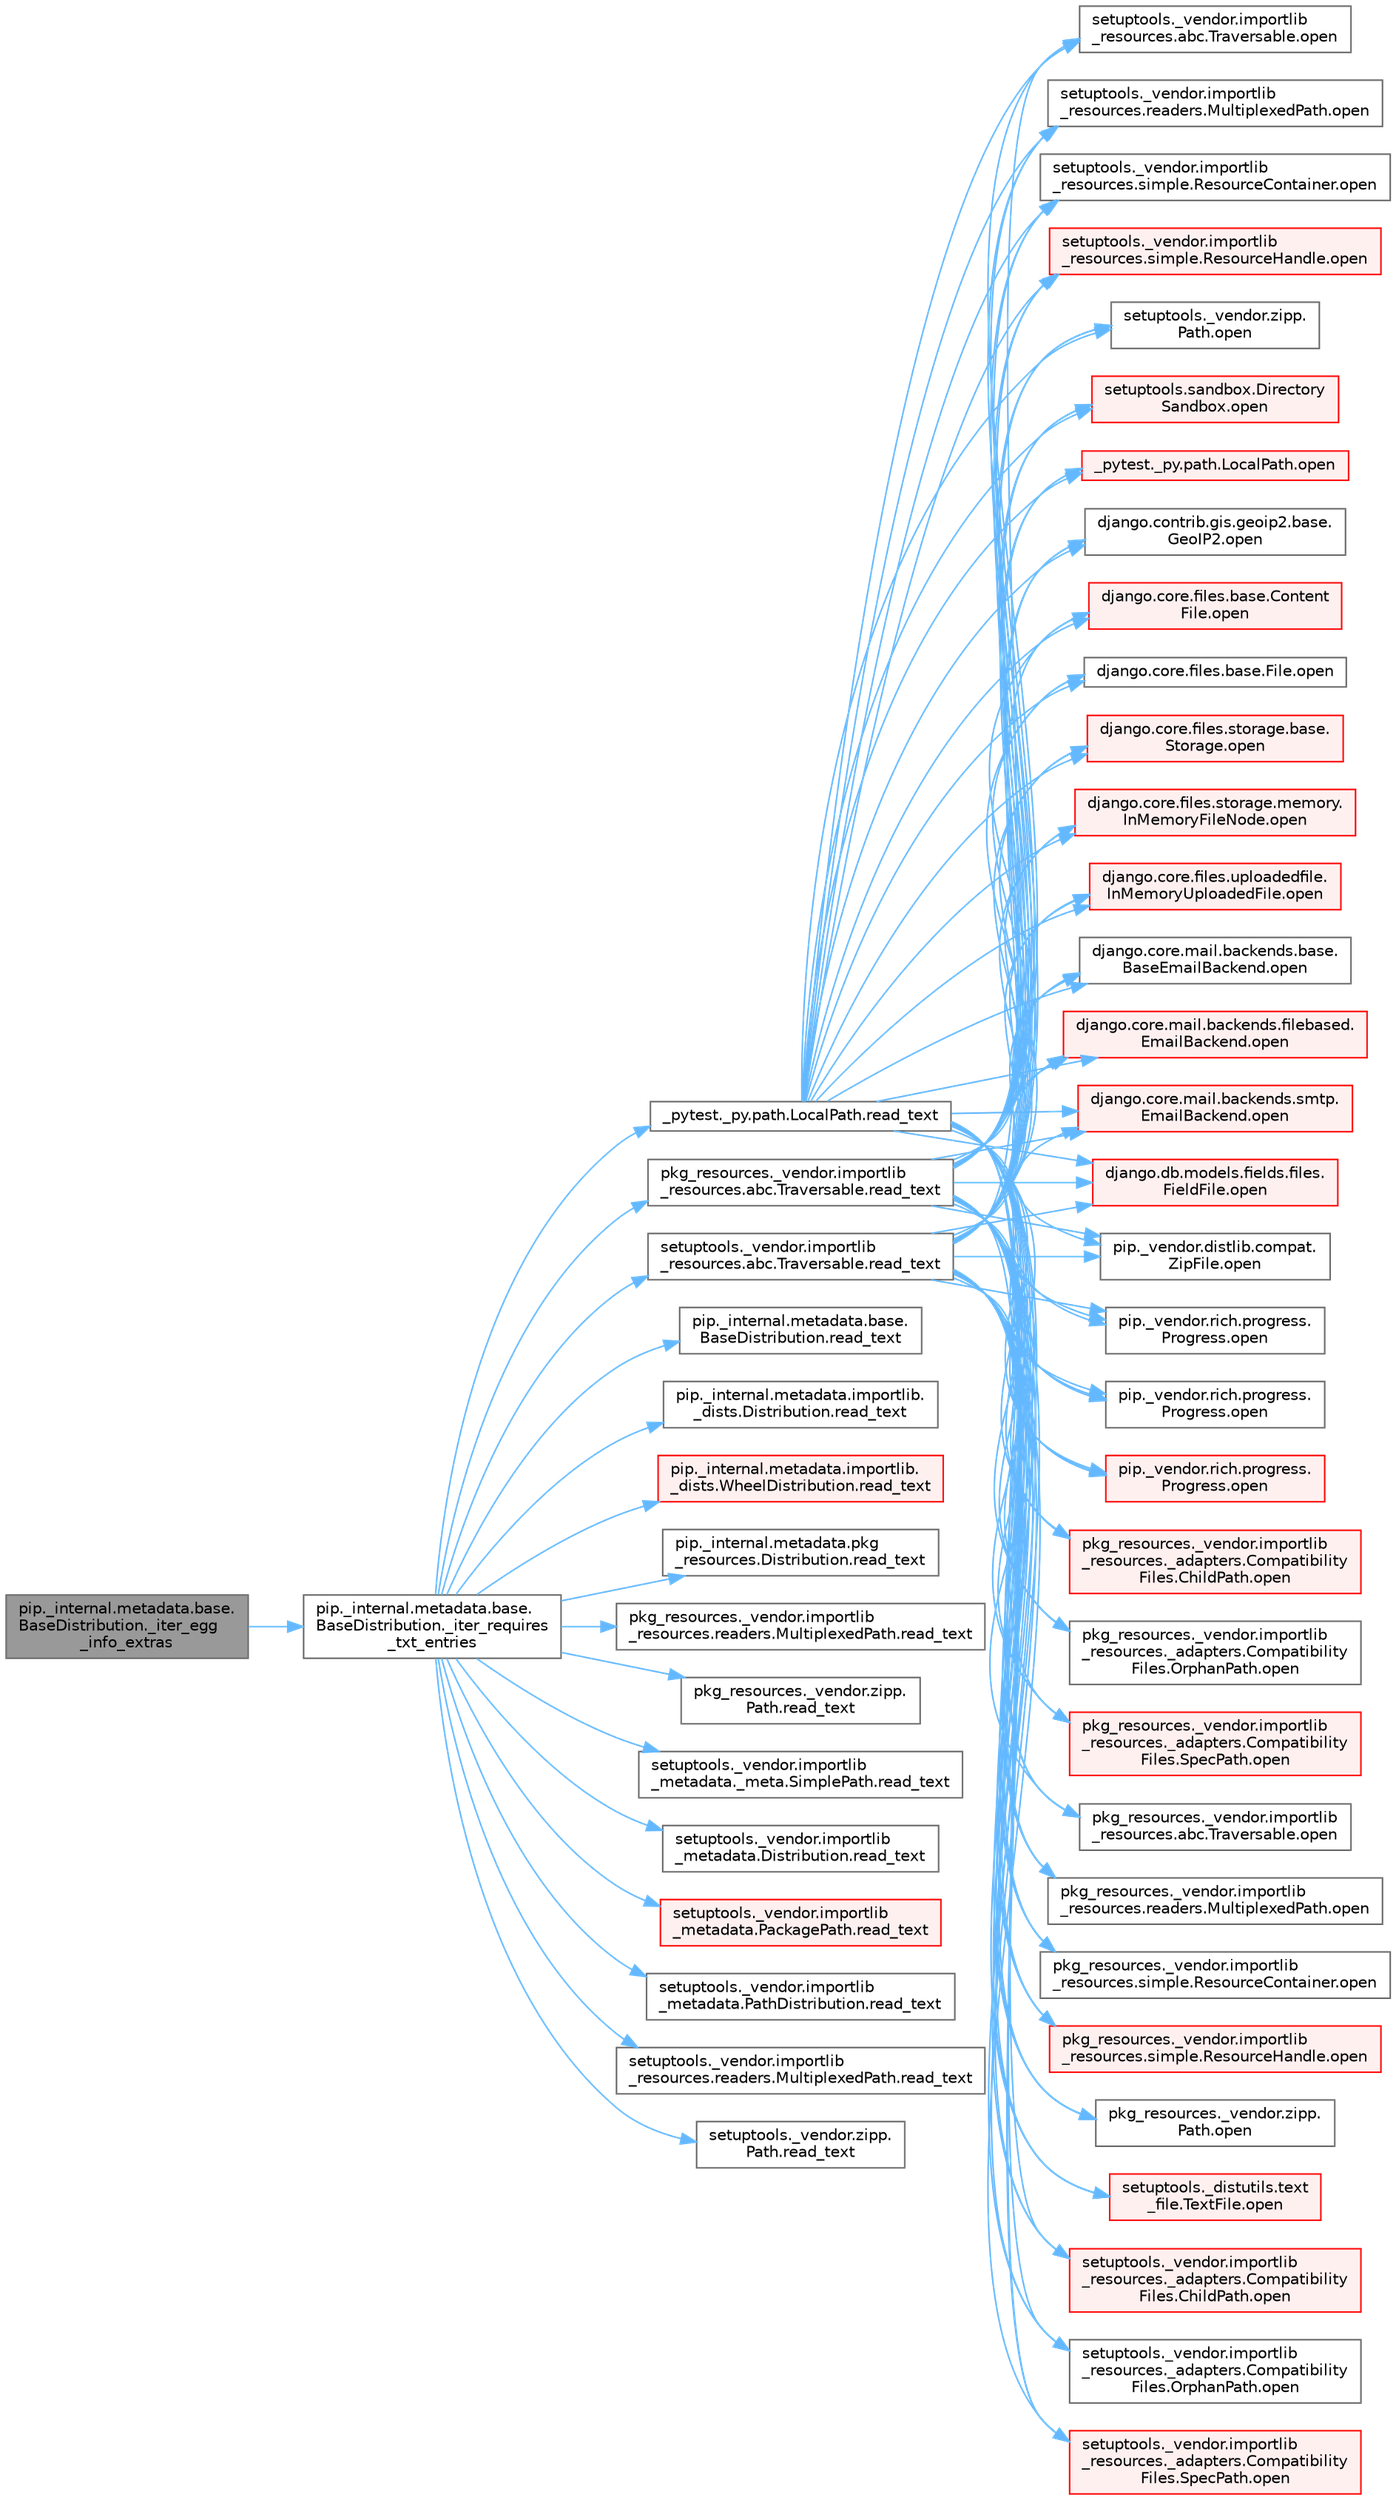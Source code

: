 digraph "pip._internal.metadata.base.BaseDistribution._iter_egg_info_extras"
{
 // LATEX_PDF_SIZE
  bgcolor="transparent";
  edge [fontname=Helvetica,fontsize=10,labelfontname=Helvetica,labelfontsize=10];
  node [fontname=Helvetica,fontsize=10,shape=box,height=0.2,width=0.4];
  rankdir="LR";
  Node1 [id="Node000001",label="pip._internal.metadata.base.\lBaseDistribution._iter_egg\l_info_extras",height=0.2,width=0.4,color="gray40", fillcolor="grey60", style="filled", fontcolor="black",tooltip=" "];
  Node1 -> Node2 [id="edge1_Node000001_Node000002",color="steelblue1",style="solid",tooltip=" "];
  Node2 [id="Node000002",label="pip._internal.metadata.base.\lBaseDistribution._iter_requires\l_txt_entries",height=0.2,width=0.4,color="grey40", fillcolor="white", style="filled",URL="$classpip_1_1__internal_1_1metadata_1_1base_1_1_base_distribution.html#a4ab931da7b4a3e0c22e0bae3f95af7e7",tooltip=" "];
  Node2 -> Node3 [id="edge2_Node000002_Node000003",color="steelblue1",style="solid",tooltip=" "];
  Node3 [id="Node000003",label="_pytest._py.path.LocalPath.read_text",height=0.2,width=0.4,color="grey40", fillcolor="white", style="filled",URL="$class__pytest_1_1__py_1_1path_1_1_local_path.html#aea3efa14b998c32e27f6604263858398",tooltip=" "];
  Node3 -> Node4 [id="edge3_Node000003_Node000004",color="steelblue1",style="solid",tooltip=" "];
  Node4 [id="Node000004",label="_pytest._py.path.LocalPath.open",height=0.2,width=0.4,color="red", fillcolor="#FFF0F0", style="filled",URL="$class__pytest_1_1__py_1_1path_1_1_local_path.html#ac72dbda993b11dc52a738bfc6267dda0",tooltip=" "];
  Node3 -> Node28 [id="edge4_Node000003_Node000028",color="steelblue1",style="solid",tooltip=" "];
  Node28 [id="Node000028",label="django.contrib.gis.geoip2.base.\lGeoIP2.open",height=0.2,width=0.4,color="grey40", fillcolor="white", style="filled",URL="$classdjango_1_1contrib_1_1gis_1_1geoip2_1_1base_1_1_geo_i_p2.html#a39b20c40f1d3f4e4a37f9a4b8cd40e4d",tooltip=" "];
  Node3 -> Node29 [id="edge5_Node000003_Node000029",color="steelblue1",style="solid",tooltip=" "];
  Node29 [id="Node000029",label="django.core.files.base.Content\lFile.open",height=0.2,width=0.4,color="red", fillcolor="#FFF0F0", style="filled",URL="$classdjango_1_1core_1_1files_1_1base_1_1_content_file.html#a2d9c2fb349c078834c401c23b3b10250",tooltip=" "];
  Node3 -> Node259 [id="edge6_Node000003_Node000259",color="steelblue1",style="solid",tooltip=" "];
  Node259 [id="Node000259",label="django.core.files.base.File.open",height=0.2,width=0.4,color="grey40", fillcolor="white", style="filled",URL="$classdjango_1_1core_1_1files_1_1base_1_1_file.html#a77453efc21bb631b97bff9f6aff27eb1",tooltip=" "];
  Node3 -> Node260 [id="edge7_Node000003_Node000260",color="steelblue1",style="solid",tooltip=" "];
  Node260 [id="Node000260",label="django.core.files.storage.base.\lStorage.open",height=0.2,width=0.4,color="red", fillcolor="#FFF0F0", style="filled",URL="$classdjango_1_1core_1_1files_1_1storage_1_1base_1_1_storage.html#a83f5a2f19c0564c4a1732f88b32c4b49",tooltip=" "];
  Node3 -> Node403 [id="edge8_Node000003_Node000403",color="steelblue1",style="solid",tooltip=" "];
  Node403 [id="Node000403",label="django.core.files.storage.memory.\lInMemoryFileNode.open",height=0.2,width=0.4,color="red", fillcolor="#FFF0F0", style="filled",URL="$classdjango_1_1core_1_1files_1_1storage_1_1memory_1_1_in_memory_file_node.html#a5c6b58cc9c725338da58591f6c689798",tooltip=" "];
  Node3 -> Node407 [id="edge9_Node000003_Node000407",color="steelblue1",style="solid",tooltip=" "];
  Node407 [id="Node000407",label="django.core.files.uploadedfile.\lInMemoryUploadedFile.open",height=0.2,width=0.4,color="red", fillcolor="#FFF0F0", style="filled",URL="$classdjango_1_1core_1_1files_1_1uploadedfile_1_1_in_memory_uploaded_file.html#a7f211d59dc27d050a61d27ca2e0f5f40",tooltip=" "];
  Node3 -> Node408 [id="edge10_Node000003_Node000408",color="steelblue1",style="solid",tooltip=" "];
  Node408 [id="Node000408",label="django.core.mail.backends.base.\lBaseEmailBackend.open",height=0.2,width=0.4,color="grey40", fillcolor="white", style="filled",URL="$classdjango_1_1core_1_1mail_1_1backends_1_1base_1_1_base_email_backend.html#af6f1cc1a0a6e09c1461109c5dab1557b",tooltip=" "];
  Node3 -> Node409 [id="edge11_Node000003_Node000409",color="steelblue1",style="solid",tooltip=" "];
  Node409 [id="Node000409",label="django.core.mail.backends.filebased.\lEmailBackend.open",height=0.2,width=0.4,color="red", fillcolor="#FFF0F0", style="filled",URL="$classdjango_1_1core_1_1mail_1_1backends_1_1filebased_1_1_email_backend.html#acc1a9fd1f47e8c6b22587d70427d0bf9",tooltip=" "];
  Node3 -> Node410 [id="edge12_Node000003_Node000410",color="steelblue1",style="solid",tooltip=" "];
  Node410 [id="Node000410",label="django.core.mail.backends.smtp.\lEmailBackend.open",height=0.2,width=0.4,color="red", fillcolor="#FFF0F0", style="filled",URL="$classdjango_1_1core_1_1mail_1_1backends_1_1smtp_1_1_email_backend.html#a739b3a346c87c0fd9854f988b8a4dd3a",tooltip=" "];
  Node3 -> Node430 [id="edge13_Node000003_Node000430",color="steelblue1",style="solid",tooltip=" "];
  Node430 [id="Node000430",label="django.db.models.fields.files.\lFieldFile.open",height=0.2,width=0.4,color="red", fillcolor="#FFF0F0", style="filled",URL="$classdjango_1_1db_1_1models_1_1fields_1_1files_1_1_field_file.html#ac17332adacb50b3ff23da63ecbe5561f",tooltip=" "];
  Node3 -> Node947 [id="edge14_Node000003_Node000947",color="steelblue1",style="solid",tooltip=" "];
  Node947 [id="Node000947",label="pip._vendor.distlib.compat.\lZipFile.open",height=0.2,width=0.4,color="grey40", fillcolor="white", style="filled",URL="$classpip_1_1__vendor_1_1distlib_1_1compat_1_1_zip_file.html#a50609c5c9b216af3068c9c2881abdeda",tooltip=" "];
  Node3 -> Node948 [id="edge15_Node000003_Node000948",color="steelblue1",style="solid",tooltip=" "];
  Node948 [id="Node000948",label="pip._vendor.rich.progress.\lProgress.open",height=0.2,width=0.4,color="grey40", fillcolor="white", style="filled",URL="$classpip_1_1__vendor_1_1rich_1_1progress_1_1_progress.html#a4191cf7b2aa691672113b93721a54ec3",tooltip=" "];
  Node3 -> Node949 [id="edge16_Node000003_Node000949",color="steelblue1",style="solid",tooltip=" "];
  Node949 [id="Node000949",label="pip._vendor.rich.progress.\lProgress.open",height=0.2,width=0.4,color="grey40", fillcolor="white", style="filled",URL="$classpip_1_1__vendor_1_1rich_1_1progress_1_1_progress.html#a4311f481b1ced83aa9a73d40166f53c8",tooltip=" "];
  Node3 -> Node950 [id="edge17_Node000003_Node000950",color="steelblue1",style="solid",tooltip=" "];
  Node950 [id="Node000950",label="pip._vendor.rich.progress.\lProgress.open",height=0.2,width=0.4,color="red", fillcolor="#FFF0F0", style="filled",URL="$classpip_1_1__vendor_1_1rich_1_1progress_1_1_progress.html#a204bface9fc63d04e72844b751bcd8e3",tooltip=" "];
  Node3 -> Node2454 [id="edge18_Node000003_Node002454",color="steelblue1",style="solid",tooltip=" "];
  Node2454 [id="Node002454",label="pkg_resources._vendor.importlib\l_resources._adapters.Compatibility\lFiles.ChildPath.open",height=0.2,width=0.4,color="red", fillcolor="#FFF0F0", style="filled",URL="$classpkg__resources_1_1__vendor_1_1importlib__resources_1_1__adapters_1_1_compatibility_files_1_1_child_path.html#ab1f332324be2f6936683457a7326a7d8",tooltip=" "];
  Node3 -> Node2456 [id="edge19_Node000003_Node002456",color="steelblue1",style="solid",tooltip=" "];
  Node2456 [id="Node002456",label="pkg_resources._vendor.importlib\l_resources._adapters.Compatibility\lFiles.OrphanPath.open",height=0.2,width=0.4,color="grey40", fillcolor="white", style="filled",URL="$classpkg__resources_1_1__vendor_1_1importlib__resources_1_1__adapters_1_1_compatibility_files_1_1_orphan_path.html#ad2a41dfb5cde13b349bb44d4e8e6ae71",tooltip=" "];
  Node3 -> Node2457 [id="edge20_Node000003_Node002457",color="steelblue1",style="solid",tooltip=" "];
  Node2457 [id="Node002457",label="pkg_resources._vendor.importlib\l_resources._adapters.Compatibility\lFiles.SpecPath.open",height=0.2,width=0.4,color="red", fillcolor="#FFF0F0", style="filled",URL="$classpkg__resources_1_1__vendor_1_1importlib__resources_1_1__adapters_1_1_compatibility_files_1_1_spec_path.html#ac93bb25e446c29d87ac989f93afaa1d8",tooltip=" "];
  Node3 -> Node2458 [id="edge21_Node000003_Node002458",color="steelblue1",style="solid",tooltip=" "];
  Node2458 [id="Node002458",label="pkg_resources._vendor.importlib\l_resources.abc.Traversable.open",height=0.2,width=0.4,color="grey40", fillcolor="white", style="filled",URL="$classpkg__resources_1_1__vendor_1_1importlib__resources_1_1abc_1_1_traversable.html#a5438622e9f41acacf8b4899a341295f0",tooltip=" "];
  Node3 -> Node2459 [id="edge22_Node000003_Node002459",color="steelblue1",style="solid",tooltip=" "];
  Node2459 [id="Node002459",label="pkg_resources._vendor.importlib\l_resources.readers.MultiplexedPath.open",height=0.2,width=0.4,color="grey40", fillcolor="white", style="filled",URL="$classpkg__resources_1_1__vendor_1_1importlib__resources_1_1readers_1_1_multiplexed_path.html#ad59bf2137dac759a5d75f378375e5cef",tooltip=" "];
  Node3 -> Node2460 [id="edge23_Node000003_Node002460",color="steelblue1",style="solid",tooltip=" "];
  Node2460 [id="Node002460",label="pkg_resources._vendor.importlib\l_resources.simple.ResourceContainer.open",height=0.2,width=0.4,color="grey40", fillcolor="white", style="filled",URL="$classpkg__resources_1_1__vendor_1_1importlib__resources_1_1simple_1_1_resource_container.html#aee34c464d2049a22c346f2a99273c06e",tooltip=" "];
  Node3 -> Node2461 [id="edge24_Node000003_Node002461",color="steelblue1",style="solid",tooltip=" "];
  Node2461 [id="Node002461",label="pkg_resources._vendor.importlib\l_resources.simple.ResourceHandle.open",height=0.2,width=0.4,color="red", fillcolor="#FFF0F0", style="filled",URL="$classpkg__resources_1_1__vendor_1_1importlib__resources_1_1simple_1_1_resource_handle.html#a1544d084d2972991077975104f50d515",tooltip=" "];
  Node3 -> Node2462 [id="edge25_Node000003_Node002462",color="steelblue1",style="solid",tooltip=" "];
  Node2462 [id="Node002462",label="pkg_resources._vendor.zipp.\lPath.open",height=0.2,width=0.4,color="grey40", fillcolor="white", style="filled",URL="$classpkg__resources_1_1__vendor_1_1zipp_1_1_path.html#ad84d98ae680510e39d25336aa95b481c",tooltip=" "];
  Node3 -> Node2463 [id="edge26_Node000003_Node002463",color="steelblue1",style="solid",tooltip=" "];
  Node2463 [id="Node002463",label="setuptools._distutils.text\l_file.TextFile.open",height=0.2,width=0.4,color="red", fillcolor="#FFF0F0", style="filled",URL="$classsetuptools_1_1__distutils_1_1text__file_1_1_text_file.html#ab568abcef363b1b422cddfead42e68b2",tooltip=" "];
  Node3 -> Node2464 [id="edge27_Node000003_Node002464",color="steelblue1",style="solid",tooltip=" "];
  Node2464 [id="Node002464",label="setuptools._vendor.importlib\l_resources._adapters.Compatibility\lFiles.ChildPath.open",height=0.2,width=0.4,color="red", fillcolor="#FFF0F0", style="filled",URL="$classsetuptools_1_1__vendor_1_1importlib__resources_1_1__adapters_1_1_compatibility_files_1_1_child_path.html#abf8eeead4d2a3df60fec916086b03a17",tooltip=" "];
  Node3 -> Node2466 [id="edge28_Node000003_Node002466",color="steelblue1",style="solid",tooltip=" "];
  Node2466 [id="Node002466",label="setuptools._vendor.importlib\l_resources._adapters.Compatibility\lFiles.OrphanPath.open",height=0.2,width=0.4,color="grey40", fillcolor="white", style="filled",URL="$classsetuptools_1_1__vendor_1_1importlib__resources_1_1__adapters_1_1_compatibility_files_1_1_orphan_path.html#abbd65a2bd46e802bfc639e78175540a8",tooltip=" "];
  Node3 -> Node2467 [id="edge29_Node000003_Node002467",color="steelblue1",style="solid",tooltip=" "];
  Node2467 [id="Node002467",label="setuptools._vendor.importlib\l_resources._adapters.Compatibility\lFiles.SpecPath.open",height=0.2,width=0.4,color="red", fillcolor="#FFF0F0", style="filled",URL="$classsetuptools_1_1__vendor_1_1importlib__resources_1_1__adapters_1_1_compatibility_files_1_1_spec_path.html#af6b2df84b03ffa654b77ff6fae29d330",tooltip=" "];
  Node3 -> Node2468 [id="edge30_Node000003_Node002468",color="steelblue1",style="solid",tooltip=" "];
  Node2468 [id="Node002468",label="setuptools._vendor.importlib\l_resources.abc.Traversable.open",height=0.2,width=0.4,color="grey40", fillcolor="white", style="filled",URL="$classsetuptools_1_1__vendor_1_1importlib__resources_1_1abc_1_1_traversable.html#a535dd7358ee5c0d8eb2c6cfadf07e290",tooltip=" "];
  Node3 -> Node2469 [id="edge31_Node000003_Node002469",color="steelblue1",style="solid",tooltip=" "];
  Node2469 [id="Node002469",label="setuptools._vendor.importlib\l_resources.readers.MultiplexedPath.open",height=0.2,width=0.4,color="grey40", fillcolor="white", style="filled",URL="$classsetuptools_1_1__vendor_1_1importlib__resources_1_1readers_1_1_multiplexed_path.html#a2e2d5559186766fb3421749398286f16",tooltip=" "];
  Node3 -> Node2470 [id="edge32_Node000003_Node002470",color="steelblue1",style="solid",tooltip=" "];
  Node2470 [id="Node002470",label="setuptools._vendor.importlib\l_resources.simple.ResourceContainer.open",height=0.2,width=0.4,color="grey40", fillcolor="white", style="filled",URL="$classsetuptools_1_1__vendor_1_1importlib__resources_1_1simple_1_1_resource_container.html#a5552bf43402a6b26e3066d7c5f7c194e",tooltip=" "];
  Node3 -> Node2471 [id="edge33_Node000003_Node002471",color="steelblue1",style="solid",tooltip=" "];
  Node2471 [id="Node002471",label="setuptools._vendor.importlib\l_resources.simple.ResourceHandle.open",height=0.2,width=0.4,color="red", fillcolor="#FFF0F0", style="filled",URL="$classsetuptools_1_1__vendor_1_1importlib__resources_1_1simple_1_1_resource_handle.html#abbfb7b16f37e2ab8a50ba8b5f8259eea",tooltip=" "];
  Node3 -> Node2472 [id="edge34_Node000003_Node002472",color="steelblue1",style="solid",tooltip=" "];
  Node2472 [id="Node002472",label="setuptools._vendor.zipp.\lPath.open",height=0.2,width=0.4,color="grey40", fillcolor="white", style="filled",URL="$classsetuptools_1_1__vendor_1_1zipp_1_1_path.html#a53bba5396c4e641bfc3dcbd7b5c14042",tooltip=" "];
  Node3 -> Node2473 [id="edge35_Node000003_Node002473",color="steelblue1",style="solid",tooltip=" "];
  Node2473 [id="Node002473",label="setuptools.sandbox.Directory\lSandbox.open",height=0.2,width=0.4,color="red", fillcolor="#FFF0F0", style="filled",URL="$classsetuptools_1_1sandbox_1_1_directory_sandbox.html#a511d2b442bd19a4a6315c686aa9b3a42",tooltip=" "];
  Node2 -> Node395 [id="edge36_Node000002_Node000395",color="steelblue1",style="solid",tooltip=" "];
  Node395 [id="Node000395",label="pip._internal.metadata.base.\lBaseDistribution.read_text",height=0.2,width=0.4,color="grey40", fillcolor="white", style="filled",URL="$classpip_1_1__internal_1_1metadata_1_1base_1_1_base_distribution.html#aee8b95b847303b9f182a3e50fa87117b",tooltip=" "];
  Node2 -> Node396 [id="edge37_Node000002_Node000396",color="steelblue1",style="solid",tooltip=" "];
  Node396 [id="Node000396",label="pip._internal.metadata.importlib.\l_dists.Distribution.read_text",height=0.2,width=0.4,color="grey40", fillcolor="white", style="filled",URL="$classpip_1_1__internal_1_1metadata_1_1importlib_1_1__dists_1_1_distribution.html#a021582f7f44124b7bb65f852028af7b3",tooltip=" "];
  Node2 -> Node397 [id="edge38_Node000002_Node000397",color="steelblue1",style="solid",tooltip=" "];
  Node397 [id="Node000397",label="pip._internal.metadata.importlib.\l_dists.WheelDistribution.read_text",height=0.2,width=0.4,color="red", fillcolor="#FFF0F0", style="filled",URL="$classpip_1_1__internal_1_1metadata_1_1importlib_1_1__dists_1_1_wheel_distribution.html#aa3193bac38c166aa24bce971bf339d08",tooltip=" "];
  Node2 -> Node401 [id="edge39_Node000002_Node000401",color="steelblue1",style="solid",tooltip=" "];
  Node401 [id="Node000401",label="pip._internal.metadata.pkg\l_resources.Distribution.read_text",height=0.2,width=0.4,color="grey40", fillcolor="white", style="filled",URL="$classpip_1_1__internal_1_1metadata_1_1pkg__resources_1_1_distribution.html#a0cf924ce0fc51f545d24d00b1e62d304",tooltip=" "];
  Node2 -> Node402 [id="edge40_Node000002_Node000402",color="steelblue1",style="solid",tooltip=" "];
  Node402 [id="Node000402",label="pkg_resources._vendor.importlib\l_resources.abc.Traversable.read_text",height=0.2,width=0.4,color="grey40", fillcolor="white", style="filled",URL="$classpkg__resources_1_1__vendor_1_1importlib__resources_1_1abc_1_1_traversable.html#a2fa0982edeea4b5f1a38953c1d81f10b",tooltip=" "];
  Node402 -> Node4 [id="edge41_Node000402_Node000004",color="steelblue1",style="solid",tooltip=" "];
  Node402 -> Node28 [id="edge42_Node000402_Node000028",color="steelblue1",style="solid",tooltip=" "];
  Node402 -> Node29 [id="edge43_Node000402_Node000029",color="steelblue1",style="solid",tooltip=" "];
  Node402 -> Node259 [id="edge44_Node000402_Node000259",color="steelblue1",style="solid",tooltip=" "];
  Node402 -> Node260 [id="edge45_Node000402_Node000260",color="steelblue1",style="solid",tooltip=" "];
  Node402 -> Node403 [id="edge46_Node000402_Node000403",color="steelblue1",style="solid",tooltip=" "];
  Node402 -> Node407 [id="edge47_Node000402_Node000407",color="steelblue1",style="solid",tooltip=" "];
  Node402 -> Node408 [id="edge48_Node000402_Node000408",color="steelblue1",style="solid",tooltip=" "];
  Node402 -> Node409 [id="edge49_Node000402_Node000409",color="steelblue1",style="solid",tooltip=" "];
  Node402 -> Node410 [id="edge50_Node000402_Node000410",color="steelblue1",style="solid",tooltip=" "];
  Node402 -> Node430 [id="edge51_Node000402_Node000430",color="steelblue1",style="solid",tooltip=" "];
  Node402 -> Node947 [id="edge52_Node000402_Node000947",color="steelblue1",style="solid",tooltip=" "];
  Node402 -> Node948 [id="edge53_Node000402_Node000948",color="steelblue1",style="solid",tooltip=" "];
  Node402 -> Node949 [id="edge54_Node000402_Node000949",color="steelblue1",style="solid",tooltip=" "];
  Node402 -> Node950 [id="edge55_Node000402_Node000950",color="steelblue1",style="solid",tooltip=" "];
  Node402 -> Node2454 [id="edge56_Node000402_Node002454",color="steelblue1",style="solid",tooltip=" "];
  Node402 -> Node2456 [id="edge57_Node000402_Node002456",color="steelblue1",style="solid",tooltip=" "];
  Node402 -> Node2457 [id="edge58_Node000402_Node002457",color="steelblue1",style="solid",tooltip=" "];
  Node402 -> Node2458 [id="edge59_Node000402_Node002458",color="steelblue1",style="solid",tooltip=" "];
  Node402 -> Node2459 [id="edge60_Node000402_Node002459",color="steelblue1",style="solid",tooltip=" "];
  Node402 -> Node2460 [id="edge61_Node000402_Node002460",color="steelblue1",style="solid",tooltip=" "];
  Node402 -> Node2461 [id="edge62_Node000402_Node002461",color="steelblue1",style="solid",tooltip=" "];
  Node402 -> Node2462 [id="edge63_Node000402_Node002462",color="steelblue1",style="solid",tooltip=" "];
  Node402 -> Node2463 [id="edge64_Node000402_Node002463",color="steelblue1",style="solid",tooltip=" "];
  Node402 -> Node2464 [id="edge65_Node000402_Node002464",color="steelblue1",style="solid",tooltip=" "];
  Node402 -> Node2466 [id="edge66_Node000402_Node002466",color="steelblue1",style="solid",tooltip=" "];
  Node402 -> Node2467 [id="edge67_Node000402_Node002467",color="steelblue1",style="solid",tooltip=" "];
  Node402 -> Node2468 [id="edge68_Node000402_Node002468",color="steelblue1",style="solid",tooltip=" "];
  Node402 -> Node2469 [id="edge69_Node000402_Node002469",color="steelblue1",style="solid",tooltip=" "];
  Node402 -> Node2470 [id="edge70_Node000402_Node002470",color="steelblue1",style="solid",tooltip=" "];
  Node402 -> Node2471 [id="edge71_Node000402_Node002471",color="steelblue1",style="solid",tooltip=" "];
  Node402 -> Node2472 [id="edge72_Node000402_Node002472",color="steelblue1",style="solid",tooltip=" "];
  Node402 -> Node2473 [id="edge73_Node000402_Node002473",color="steelblue1",style="solid",tooltip=" "];
  Node2 -> Node823 [id="edge74_Node000002_Node000823",color="steelblue1",style="solid",tooltip=" "];
  Node823 [id="Node000823",label="pkg_resources._vendor.importlib\l_resources.readers.MultiplexedPath.read_text",height=0.2,width=0.4,color="grey40", fillcolor="white", style="filled",URL="$classpkg__resources_1_1__vendor_1_1importlib__resources_1_1readers_1_1_multiplexed_path.html#a8f849a312b90d152317d151463828cc3",tooltip=" "];
  Node2 -> Node824 [id="edge75_Node000002_Node000824",color="steelblue1",style="solid",tooltip=" "];
  Node824 [id="Node000824",label="pkg_resources._vendor.zipp.\lPath.read_text",height=0.2,width=0.4,color="grey40", fillcolor="white", style="filled",URL="$classpkg__resources_1_1__vendor_1_1zipp_1_1_path.html#ae61c0d791af6980df9f3a12d535e9bcd",tooltip=" "];
  Node2 -> Node825 [id="edge76_Node000002_Node000825",color="steelblue1",style="solid",tooltip=" "];
  Node825 [id="Node000825",label="setuptools._vendor.importlib\l_metadata._meta.SimplePath.read_text",height=0.2,width=0.4,color="grey40", fillcolor="white", style="filled",URL="$classsetuptools_1_1__vendor_1_1importlib__metadata_1_1__meta_1_1_simple_path.html#a84f0d195228a821cc844ea9f1b3f3449",tooltip=" "];
  Node2 -> Node826 [id="edge77_Node000002_Node000826",color="steelblue1",style="solid",tooltip=" "];
  Node826 [id="Node000826",label="setuptools._vendor.importlib\l_metadata.Distribution.read_text",height=0.2,width=0.4,color="grey40", fillcolor="white", style="filled",URL="$classsetuptools_1_1__vendor_1_1importlib__metadata_1_1_distribution.html#a23d47987a7e86daec1e89198d1daddea",tooltip=" "];
  Node2 -> Node827 [id="edge78_Node000002_Node000827",color="steelblue1",style="solid",tooltip=" "];
  Node827 [id="Node000827",label="setuptools._vendor.importlib\l_metadata.PackagePath.read_text",height=0.2,width=0.4,color="red", fillcolor="#FFF0F0", style="filled",URL="$classsetuptools_1_1__vendor_1_1importlib__metadata_1_1_package_path.html#a39242d72760bba73b008f298119b94fa",tooltip=" "];
  Node2 -> Node945 [id="edge79_Node000002_Node000945",color="steelblue1",style="solid",tooltip=" "];
  Node945 [id="Node000945",label="setuptools._vendor.importlib\l_metadata.PathDistribution.read_text",height=0.2,width=0.4,color="grey40", fillcolor="white", style="filled",URL="$classsetuptools_1_1__vendor_1_1importlib__metadata_1_1_path_distribution.html#a34fc3493bfea77a9ab9f49df52a40e4b",tooltip=" "];
  Node2 -> Node946 [id="edge80_Node000002_Node000946",color="steelblue1",style="solid",tooltip=" "];
  Node946 [id="Node000946",label="setuptools._vendor.importlib\l_resources.abc.Traversable.read_text",height=0.2,width=0.4,color="grey40", fillcolor="white", style="filled",URL="$classsetuptools_1_1__vendor_1_1importlib__resources_1_1abc_1_1_traversable.html#aee408e70fdcc58915b97b67f3dd981a3",tooltip=" "];
  Node946 -> Node4 [id="edge81_Node000946_Node000004",color="steelblue1",style="solid",tooltip=" "];
  Node946 -> Node28 [id="edge82_Node000946_Node000028",color="steelblue1",style="solid",tooltip=" "];
  Node946 -> Node29 [id="edge83_Node000946_Node000029",color="steelblue1",style="solid",tooltip=" "];
  Node946 -> Node259 [id="edge84_Node000946_Node000259",color="steelblue1",style="solid",tooltip=" "];
  Node946 -> Node260 [id="edge85_Node000946_Node000260",color="steelblue1",style="solid",tooltip=" "];
  Node946 -> Node403 [id="edge86_Node000946_Node000403",color="steelblue1",style="solid",tooltip=" "];
  Node946 -> Node407 [id="edge87_Node000946_Node000407",color="steelblue1",style="solid",tooltip=" "];
  Node946 -> Node408 [id="edge88_Node000946_Node000408",color="steelblue1",style="solid",tooltip=" "];
  Node946 -> Node409 [id="edge89_Node000946_Node000409",color="steelblue1",style="solid",tooltip=" "];
  Node946 -> Node410 [id="edge90_Node000946_Node000410",color="steelblue1",style="solid",tooltip=" "];
  Node946 -> Node430 [id="edge91_Node000946_Node000430",color="steelblue1",style="solid",tooltip=" "];
  Node946 -> Node947 [id="edge92_Node000946_Node000947",color="steelblue1",style="solid",tooltip=" "];
  Node946 -> Node948 [id="edge93_Node000946_Node000948",color="steelblue1",style="solid",tooltip=" "];
  Node946 -> Node949 [id="edge94_Node000946_Node000949",color="steelblue1",style="solid",tooltip=" "];
  Node946 -> Node950 [id="edge95_Node000946_Node000950",color="steelblue1",style="solid",tooltip=" "];
  Node946 -> Node2454 [id="edge96_Node000946_Node002454",color="steelblue1",style="solid",tooltip=" "];
  Node946 -> Node2456 [id="edge97_Node000946_Node002456",color="steelblue1",style="solid",tooltip=" "];
  Node946 -> Node2457 [id="edge98_Node000946_Node002457",color="steelblue1",style="solid",tooltip=" "];
  Node946 -> Node2458 [id="edge99_Node000946_Node002458",color="steelblue1",style="solid",tooltip=" "];
  Node946 -> Node2459 [id="edge100_Node000946_Node002459",color="steelblue1",style="solid",tooltip=" "];
  Node946 -> Node2460 [id="edge101_Node000946_Node002460",color="steelblue1",style="solid",tooltip=" "];
  Node946 -> Node2461 [id="edge102_Node000946_Node002461",color="steelblue1",style="solid",tooltip=" "];
  Node946 -> Node2462 [id="edge103_Node000946_Node002462",color="steelblue1",style="solid",tooltip=" "];
  Node946 -> Node2463 [id="edge104_Node000946_Node002463",color="steelblue1",style="solid",tooltip=" "];
  Node946 -> Node2464 [id="edge105_Node000946_Node002464",color="steelblue1",style="solid",tooltip=" "];
  Node946 -> Node2466 [id="edge106_Node000946_Node002466",color="steelblue1",style="solid",tooltip=" "];
  Node946 -> Node2467 [id="edge107_Node000946_Node002467",color="steelblue1",style="solid",tooltip=" "];
  Node946 -> Node2468 [id="edge108_Node000946_Node002468",color="steelblue1",style="solid",tooltip=" "];
  Node946 -> Node2469 [id="edge109_Node000946_Node002469",color="steelblue1",style="solid",tooltip=" "];
  Node946 -> Node2470 [id="edge110_Node000946_Node002470",color="steelblue1",style="solid",tooltip=" "];
  Node946 -> Node2471 [id="edge111_Node000946_Node002471",color="steelblue1",style="solid",tooltip=" "];
  Node946 -> Node2472 [id="edge112_Node000946_Node002472",color="steelblue1",style="solid",tooltip=" "];
  Node946 -> Node2473 [id="edge113_Node000946_Node002473",color="steelblue1",style="solid",tooltip=" "];
  Node2 -> Node4327 [id="edge114_Node000002_Node004327",color="steelblue1",style="solid",tooltip=" "];
  Node4327 [id="Node004327",label="setuptools._vendor.importlib\l_resources.readers.MultiplexedPath.read_text",height=0.2,width=0.4,color="grey40", fillcolor="white", style="filled",URL="$classsetuptools_1_1__vendor_1_1importlib__resources_1_1readers_1_1_multiplexed_path.html#a0518724e7903c8da431de10762e01692",tooltip=" "];
  Node2 -> Node4328 [id="edge115_Node000002_Node004328",color="steelblue1",style="solid",tooltip=" "];
  Node4328 [id="Node004328",label="setuptools._vendor.zipp.\lPath.read_text",height=0.2,width=0.4,color="grey40", fillcolor="white", style="filled",URL="$classsetuptools_1_1__vendor_1_1zipp_1_1_path.html#a795c8802cf3ce19b6c9cb6adc2374efd",tooltip=" "];
}
